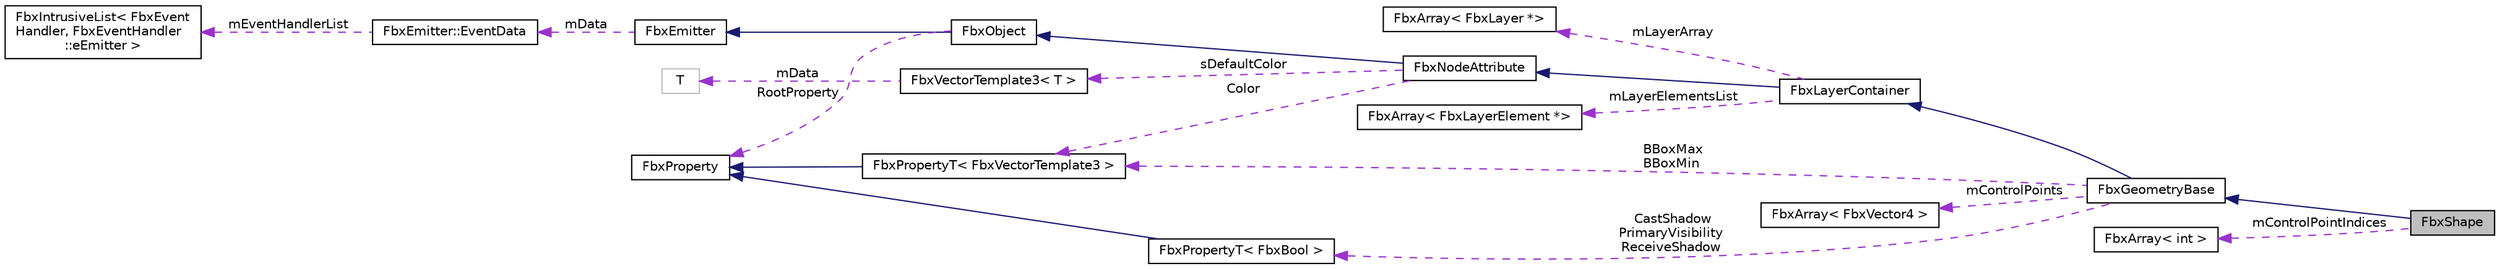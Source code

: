 digraph "FbxShape"
{
  edge [fontname="Helvetica",fontsize="10",labelfontname="Helvetica",labelfontsize="10"];
  node [fontname="Helvetica",fontsize="10",shape=record];
  rankdir="LR";
  Node6 [label="FbxShape",height=0.2,width=0.4,color="black", fillcolor="grey75", style="filled", fontcolor="black"];
  Node7 -> Node6 [dir="back",color="midnightblue",fontsize="10",style="solid"];
  Node7 [label="FbxGeometryBase",height=0.2,width=0.4,color="black", fillcolor="white", style="filled",URL="$class_fbx_geometry_base.html"];
  Node8 -> Node7 [dir="back",color="midnightblue",fontsize="10",style="solid"];
  Node8 [label="FbxLayerContainer",height=0.2,width=0.4,color="black", fillcolor="white", style="filled",URL="$class_fbx_layer_container.html",tooltip="Contains a collection of FbxLayer objects. This class is used for managing layers construction..."];
  Node9 -> Node8 [dir="back",color="midnightblue",fontsize="10",style="solid"];
  Node9 [label="FbxNodeAttribute",height=0.2,width=0.4,color="black", fillcolor="white", style="filled",URL="$class_fbx_node_attribute.html",tooltip="This class is the base class to all types of node attributes.A node attribute is the content of a nod..."];
  Node10 -> Node9 [dir="back",color="midnightblue",fontsize="10",style="solid"];
  Node10 [label="FbxObject",height=0.2,width=0.4,color="black", fillcolor="white", style="filled",URL="$class_fbx_object.html"];
  Node11 -> Node10 [dir="back",color="midnightblue",fontsize="10",style="solid"];
  Node11 [label="FbxEmitter",height=0.2,width=0.4,color="black", fillcolor="white", style="filled",URL="$class_fbx_emitter.html"];
  Node12 -> Node11 [dir="back",color="darkorchid3",fontsize="10",style="dashed",label=" mData" ];
  Node12 [label="FbxEmitter::EventData",height=0.2,width=0.4,color="black", fillcolor="white", style="filled",URL="$struct_fbx_emitter_1_1_event_data.html"];
  Node13 -> Node12 [dir="back",color="darkorchid3",fontsize="10",style="dashed",label=" mEventHandlerList" ];
  Node13 [label="FbxIntrusiveList\< FbxEvent\lHandler, FbxEventHandler\l::eEmitter \>",height=0.2,width=0.4,color="black", fillcolor="white", style="filled",URL="$class_fbx_intrusive_list.html"];
  Node14 -> Node10 [dir="back",color="darkorchid3",fontsize="10",style="dashed",label=" RootProperty" ];
  Node14 [label="FbxProperty",height=0.2,width=0.4,color="black", fillcolor="white", style="filled",URL="$class_fbx_property.html",tooltip="Class to hold user properties. "];
  Node15 -> Node9 [dir="back",color="darkorchid3",fontsize="10",style="dashed",label=" sDefaultColor" ];
  Node15 [label="FbxVectorTemplate3\< T \>",height=0.2,width=0.4,color="black", fillcolor="white", style="filled",URL="$class_fbx_vector_template3.html"];
  Node16 -> Node15 [dir="back",color="darkorchid3",fontsize="10",style="dashed",label=" mData" ];
  Node16 [label="T",height=0.2,width=0.4,color="grey75", fillcolor="white", style="filled"];
  Node17 -> Node9 [dir="back",color="darkorchid3",fontsize="10",style="dashed",label=" Color" ];
  Node17 [label="FbxPropertyT\< FbxVectorTemplate3 \>",height=0.2,width=0.4,color="black", fillcolor="white", style="filled",URL="$class_fbx_property_t.html"];
  Node14 -> Node17 [dir="back",color="midnightblue",fontsize="10",style="solid"];
  Node18 -> Node8 [dir="back",color="darkorchid3",fontsize="10",style="dashed",label=" mLayerElementsList" ];
  Node18 [label="FbxArray\< FbxLayerElement *\>",height=0.2,width=0.4,color="black", fillcolor="white", style="filled",URL="$class_fbx_array.html"];
  Node19 -> Node8 [dir="back",color="darkorchid3",fontsize="10",style="dashed",label=" mLayerArray" ];
  Node19 [label="FbxArray\< FbxLayer *\>",height=0.2,width=0.4,color="black", fillcolor="white", style="filled",URL="$class_fbx_array.html"];
  Node20 -> Node7 [dir="back",color="darkorchid3",fontsize="10",style="dashed",label=" mControlPoints" ];
  Node20 [label="FbxArray\< FbxVector4 \>",height=0.2,width=0.4,color="black", fillcolor="white", style="filled",URL="$class_fbx_array.html"];
  Node21 -> Node7 [dir="back",color="darkorchid3",fontsize="10",style="dashed",label=" CastShadow\nPrimaryVisibility\nReceiveShadow" ];
  Node21 [label="FbxPropertyT\< FbxBool \>",height=0.2,width=0.4,color="black", fillcolor="white", style="filled",URL="$class_fbx_property_t.html"];
  Node14 -> Node21 [dir="back",color="midnightblue",fontsize="10",style="solid"];
  Node17 -> Node7 [dir="back",color="darkorchid3",fontsize="10",style="dashed",label=" BBoxMax\nBBoxMin" ];
  Node22 -> Node6 [dir="back",color="darkorchid3",fontsize="10",style="dashed",label=" mControlPointIndices" ];
  Node22 [label="FbxArray\< int \>",height=0.2,width=0.4,color="black", fillcolor="white", style="filled",URL="$class_fbx_array.html"];
}
